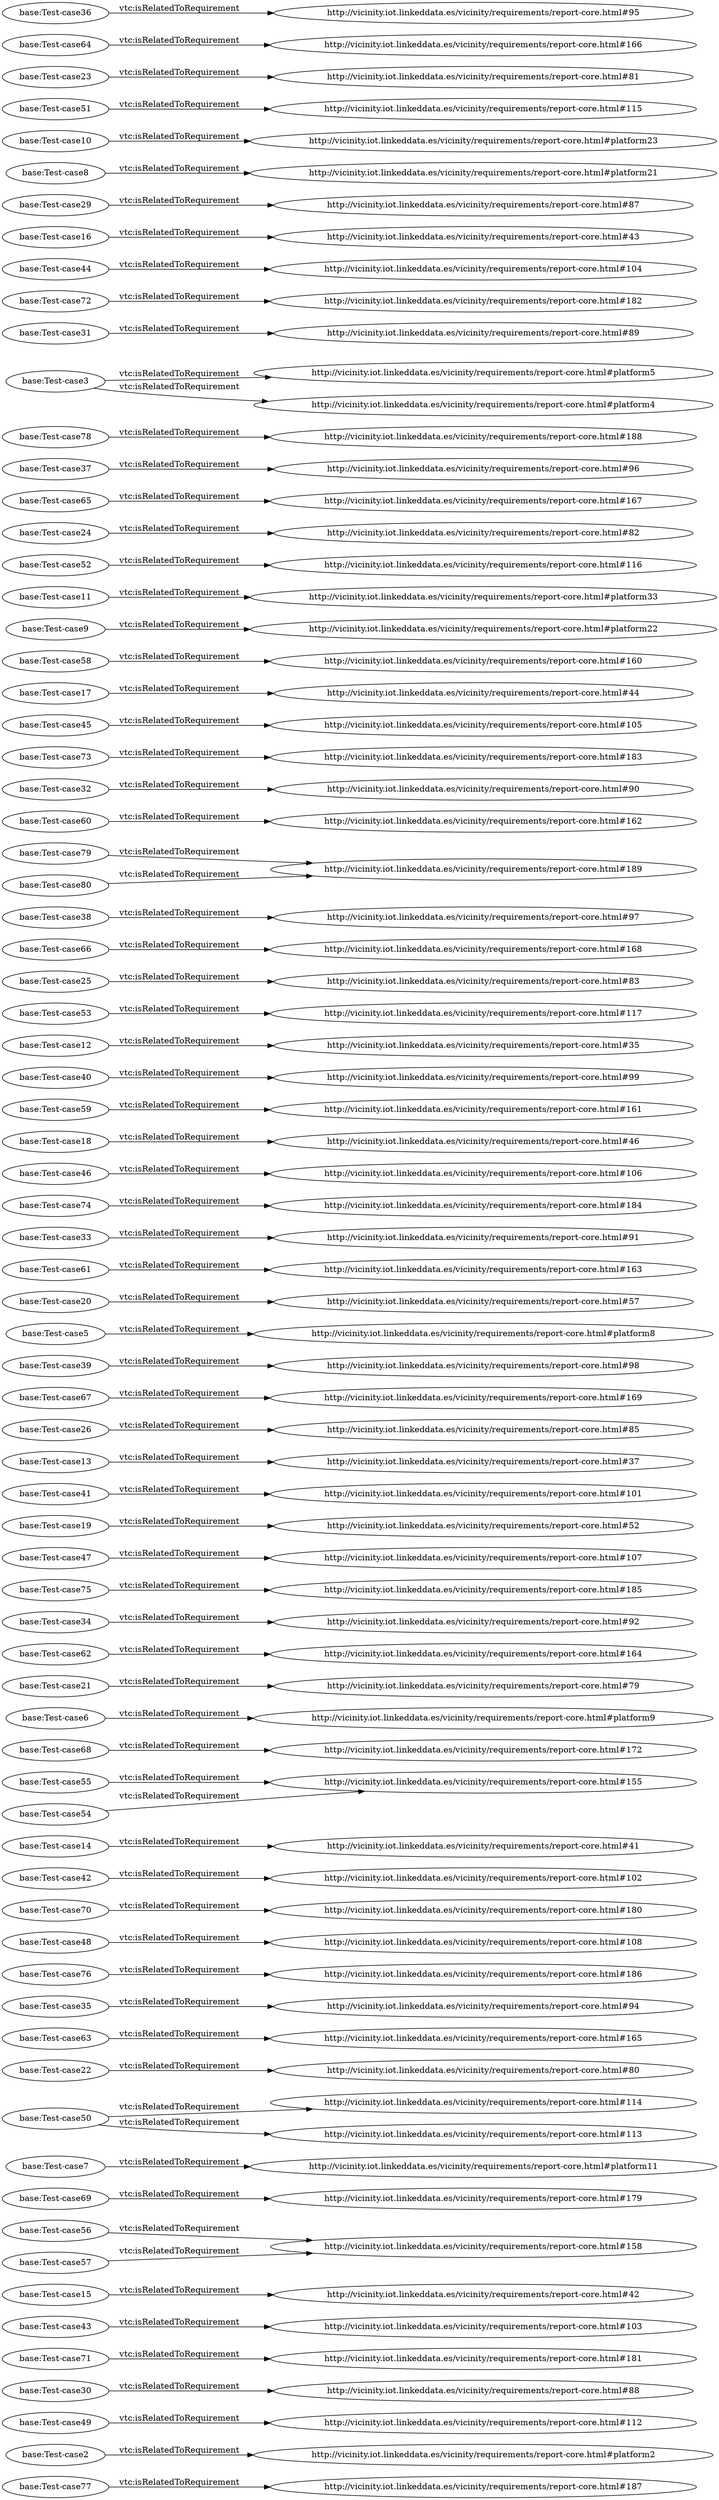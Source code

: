 digraph ar2dtool_diagram { 
rankdir=LR;
size="1501"
	"base:Test-case77" -> "http://vicinity.iot.linkeddata.es/vicinity/requirements/report-core.html#187" [ label = "vtc:isRelatedToRequirement" ];
	"base:Test-case2" -> "http://vicinity.iot.linkeddata.es/vicinity/requirements/report-core.html#platform2" [ label = "vtc:isRelatedToRequirement" ];
	"base:Test-case49" -> "http://vicinity.iot.linkeddata.es/vicinity/requirements/report-core.html#112" [ label = "vtc:isRelatedToRequirement" ];
	"base:Test-case30" -> "http://vicinity.iot.linkeddata.es/vicinity/requirements/report-core.html#88" [ label = "vtc:isRelatedToRequirement" ];
	"base:Test-case71" -> "http://vicinity.iot.linkeddata.es/vicinity/requirements/report-core.html#181" [ label = "vtc:isRelatedToRequirement" ];
	"base:Test-case43" -> "http://vicinity.iot.linkeddata.es/vicinity/requirements/report-core.html#103" [ label = "vtc:isRelatedToRequirement" ];
	"base:Test-case15" -> "http://vicinity.iot.linkeddata.es/vicinity/requirements/report-core.html#42" [ label = "vtc:isRelatedToRequirement" ];
	"base:Test-case56" -> "http://vicinity.iot.linkeddata.es/vicinity/requirements/report-core.html#158" [ label = "vtc:isRelatedToRequirement" ];
	"base:Test-case69" -> "http://vicinity.iot.linkeddata.es/vicinity/requirements/report-core.html#179" [ label = "vtc:isRelatedToRequirement" ];
	"base:Test-case7" -> "http://vicinity.iot.linkeddata.es/vicinity/requirements/report-core.html#platform11" [ label = "vtc:isRelatedToRequirement" ];
	"base:Test-case50" -> "http://vicinity.iot.linkeddata.es/vicinity/requirements/report-core.html#114" [ label = "vtc:isRelatedToRequirement" ];
	"base:Test-case50" -> "http://vicinity.iot.linkeddata.es/vicinity/requirements/report-core.html#113" [ label = "vtc:isRelatedToRequirement" ];
	"base:Test-case22" -> "http://vicinity.iot.linkeddata.es/vicinity/requirements/report-core.html#80" [ label = "vtc:isRelatedToRequirement" ];
	"base:Test-case63" -> "http://vicinity.iot.linkeddata.es/vicinity/requirements/report-core.html#165" [ label = "vtc:isRelatedToRequirement" ];
	"base:Test-case35" -> "http://vicinity.iot.linkeddata.es/vicinity/requirements/report-core.html#94" [ label = "vtc:isRelatedToRequirement" ];
	"base:Test-case76" -> "http://vicinity.iot.linkeddata.es/vicinity/requirements/report-core.html#186" [ label = "vtc:isRelatedToRequirement" ];
	"base:Test-case48" -> "http://vicinity.iot.linkeddata.es/vicinity/requirements/report-core.html#108" [ label = "vtc:isRelatedToRequirement" ];
	"base:Test-case70" -> "http://vicinity.iot.linkeddata.es/vicinity/requirements/report-core.html#180" [ label = "vtc:isRelatedToRequirement" ];
	"base:Test-case42" -> "http://vicinity.iot.linkeddata.es/vicinity/requirements/report-core.html#102" [ label = "vtc:isRelatedToRequirement" ];
	"base:Test-case14" -> "http://vicinity.iot.linkeddata.es/vicinity/requirements/report-core.html#41" [ label = "vtc:isRelatedToRequirement" ];
	"base:Test-case55" -> "http://vicinity.iot.linkeddata.es/vicinity/requirements/report-core.html#155" [ label = "vtc:isRelatedToRequirement" ];
	"base:Test-case68" -> "http://vicinity.iot.linkeddata.es/vicinity/requirements/report-core.html#172" [ label = "vtc:isRelatedToRequirement" ];
	"base:Test-case6" -> "http://vicinity.iot.linkeddata.es/vicinity/requirements/report-core.html#platform9" [ label = "vtc:isRelatedToRequirement" ];
	"base:Test-case21" -> "http://vicinity.iot.linkeddata.es/vicinity/requirements/report-core.html#79" [ label = "vtc:isRelatedToRequirement" ];
	"base:Test-case62" -> "http://vicinity.iot.linkeddata.es/vicinity/requirements/report-core.html#164" [ label = "vtc:isRelatedToRequirement" ];
	"base:Test-case34" -> "http://vicinity.iot.linkeddata.es/vicinity/requirements/report-core.html#92" [ label = "vtc:isRelatedToRequirement" ];
	"base:Test-case75" -> "http://vicinity.iot.linkeddata.es/vicinity/requirements/report-core.html#185" [ label = "vtc:isRelatedToRequirement" ];
	"base:Test-case47" -> "http://vicinity.iot.linkeddata.es/vicinity/requirements/report-core.html#107" [ label = "vtc:isRelatedToRequirement" ];
	"base:Test-case19" -> "http://vicinity.iot.linkeddata.es/vicinity/requirements/report-core.html#52" [ label = "vtc:isRelatedToRequirement" ];
	"base:Test-case41" -> "http://vicinity.iot.linkeddata.es/vicinity/requirements/report-core.html#101" [ label = "vtc:isRelatedToRequirement" ];
	"base:Test-case13" -> "http://vicinity.iot.linkeddata.es/vicinity/requirements/report-core.html#37" [ label = "vtc:isRelatedToRequirement" ];
	"base:Test-case54" -> "http://vicinity.iot.linkeddata.es/vicinity/requirements/report-core.html#155" [ label = "vtc:isRelatedToRequirement" ];
	"base:Test-case26" -> "http://vicinity.iot.linkeddata.es/vicinity/requirements/report-core.html#85" [ label = "vtc:isRelatedToRequirement" ];
	"base:Test-case67" -> "http://vicinity.iot.linkeddata.es/vicinity/requirements/report-core.html#169" [ label = "vtc:isRelatedToRequirement" ];
	"base:Test-case39" -> "http://vicinity.iot.linkeddata.es/vicinity/requirements/report-core.html#98" [ label = "vtc:isRelatedToRequirement" ];
	"base:Test-case5" -> "http://vicinity.iot.linkeddata.es/vicinity/requirements/report-core.html#platform8" [ label = "vtc:isRelatedToRequirement" ];
	"base:Test-case20" -> "http://vicinity.iot.linkeddata.es/vicinity/requirements/report-core.html#57" [ label = "vtc:isRelatedToRequirement" ];
	"base:Test-case61" -> "http://vicinity.iot.linkeddata.es/vicinity/requirements/report-core.html#163" [ label = "vtc:isRelatedToRequirement" ];
	"base:Test-case33" -> "http://vicinity.iot.linkeddata.es/vicinity/requirements/report-core.html#91" [ label = "vtc:isRelatedToRequirement" ];
	"base:Test-case74" -> "http://vicinity.iot.linkeddata.es/vicinity/requirements/report-core.html#184" [ label = "vtc:isRelatedToRequirement" ];
	"base:Test-case46" -> "http://vicinity.iot.linkeddata.es/vicinity/requirements/report-core.html#106" [ label = "vtc:isRelatedToRequirement" ];
	"base:Test-case18" -> "http://vicinity.iot.linkeddata.es/vicinity/requirements/report-core.html#46" [ label = "vtc:isRelatedToRequirement" ];
	"base:Test-case59" -> "http://vicinity.iot.linkeddata.es/vicinity/requirements/report-core.html#161" [ label = "vtc:isRelatedToRequirement" ];
	"base:Test-case40" -> "http://vicinity.iot.linkeddata.es/vicinity/requirements/report-core.html#99" [ label = "vtc:isRelatedToRequirement" ];
	"base:Test-case12" -> "http://vicinity.iot.linkeddata.es/vicinity/requirements/report-core.html#35" [ label = "vtc:isRelatedToRequirement" ];
	"base:Test-case53" -> "http://vicinity.iot.linkeddata.es/vicinity/requirements/report-core.html#117" [ label = "vtc:isRelatedToRequirement" ];
	"base:Test-case25" -> "http://vicinity.iot.linkeddata.es/vicinity/requirements/report-core.html#83" [ label = "vtc:isRelatedToRequirement" ];
	"base:Test-case66" -> "http://vicinity.iot.linkeddata.es/vicinity/requirements/report-core.html#168" [ label = "vtc:isRelatedToRequirement" ];
	"base:Test-case38" -> "http://vicinity.iot.linkeddata.es/vicinity/requirements/report-core.html#97" [ label = "vtc:isRelatedToRequirement" ];
	"base:Test-case79" -> "http://vicinity.iot.linkeddata.es/vicinity/requirements/report-core.html#189" [ label = "vtc:isRelatedToRequirement" ];
	"base:Test-case60" -> "http://vicinity.iot.linkeddata.es/vicinity/requirements/report-core.html#162" [ label = "vtc:isRelatedToRequirement" ];
	"base:Test-case32" -> "http://vicinity.iot.linkeddata.es/vicinity/requirements/report-core.html#90" [ label = "vtc:isRelatedToRequirement" ];
	"base:Test-case73" -> "http://vicinity.iot.linkeddata.es/vicinity/requirements/report-core.html#183" [ label = "vtc:isRelatedToRequirement" ];
	"base:Test-case45" -> "http://vicinity.iot.linkeddata.es/vicinity/requirements/report-core.html#105" [ label = "vtc:isRelatedToRequirement" ];
	"base:Test-case17" -> "http://vicinity.iot.linkeddata.es/vicinity/requirements/report-core.html#44" [ label = "vtc:isRelatedToRequirement" ];
	"base:Test-case58" -> "http://vicinity.iot.linkeddata.es/vicinity/requirements/report-core.html#160" [ label = "vtc:isRelatedToRequirement" ];
	"base:Test-case9" -> "http://vicinity.iot.linkeddata.es/vicinity/requirements/report-core.html#platform22" [ label = "vtc:isRelatedToRequirement" ];
	"base:Test-case11" -> "http://vicinity.iot.linkeddata.es/vicinity/requirements/report-core.html#platform33" [ label = "vtc:isRelatedToRequirement" ];
	"base:Test-case80" -> "http://vicinity.iot.linkeddata.es/vicinity/requirements/report-core.html#189" [ label = "vtc:isRelatedToRequirement" ];
	"base:Test-case52" -> "http://vicinity.iot.linkeddata.es/vicinity/requirements/report-core.html#116" [ label = "vtc:isRelatedToRequirement" ];
	"base:Test-case24" -> "http://vicinity.iot.linkeddata.es/vicinity/requirements/report-core.html#82" [ label = "vtc:isRelatedToRequirement" ];
	"base:Test-case65" -> "http://vicinity.iot.linkeddata.es/vicinity/requirements/report-core.html#167" [ label = "vtc:isRelatedToRequirement" ];
	"base:Test-case37" -> "http://vicinity.iot.linkeddata.es/vicinity/requirements/report-core.html#96" [ label = "vtc:isRelatedToRequirement" ];
	"base:Test-case78" -> "http://vicinity.iot.linkeddata.es/vicinity/requirements/report-core.html#188" [ label = "vtc:isRelatedToRequirement" ];
	"base:Test-case3" -> "http://vicinity.iot.linkeddata.es/vicinity/requirements/report-core.html#platform5" [ label = "vtc:isRelatedToRequirement" ];
	"base:Test-case3" -> "http://vicinity.iot.linkeddata.es/vicinity/requirements/report-core.html#platform4" [ label = "vtc:isRelatedToRequirement" ];
	"base:Test-case31" -> "http://vicinity.iot.linkeddata.es/vicinity/requirements/report-core.html#89" [ label = "vtc:isRelatedToRequirement" ];
	"base:Test-case72" -> "http://vicinity.iot.linkeddata.es/vicinity/requirements/report-core.html#182" [ label = "vtc:isRelatedToRequirement" ];
	"base:Test-case44" -> "http://vicinity.iot.linkeddata.es/vicinity/requirements/report-core.html#104" [ label = "vtc:isRelatedToRequirement" ];
	"base:Test-case16" -> "http://vicinity.iot.linkeddata.es/vicinity/requirements/report-core.html#43" [ label = "vtc:isRelatedToRequirement" ];
	"base:Test-case57" -> "http://vicinity.iot.linkeddata.es/vicinity/requirements/report-core.html#158" [ label = "vtc:isRelatedToRequirement" ];
	"base:Test-case29" -> "http://vicinity.iot.linkeddata.es/vicinity/requirements/report-core.html#87" [ label = "vtc:isRelatedToRequirement" ];
	"base:Test-case8" -> "http://vicinity.iot.linkeddata.es/vicinity/requirements/report-core.html#platform21" [ label = "vtc:isRelatedToRequirement" ];
	"base:Test-case10" -> "http://vicinity.iot.linkeddata.es/vicinity/requirements/report-core.html#platform23" [ label = "vtc:isRelatedToRequirement" ];
	"base:Test-case51" -> "http://vicinity.iot.linkeddata.es/vicinity/requirements/report-core.html#115" [ label = "vtc:isRelatedToRequirement" ];
	"base:Test-case23" -> "http://vicinity.iot.linkeddata.es/vicinity/requirements/report-core.html#81" [ label = "vtc:isRelatedToRequirement" ];
	"base:Test-case64" -> "http://vicinity.iot.linkeddata.es/vicinity/requirements/report-core.html#166" [ label = "vtc:isRelatedToRequirement" ];
	"base:Test-case36" -> "http://vicinity.iot.linkeddata.es/vicinity/requirements/report-core.html#95" [ label = "vtc:isRelatedToRequirement" ];

}

